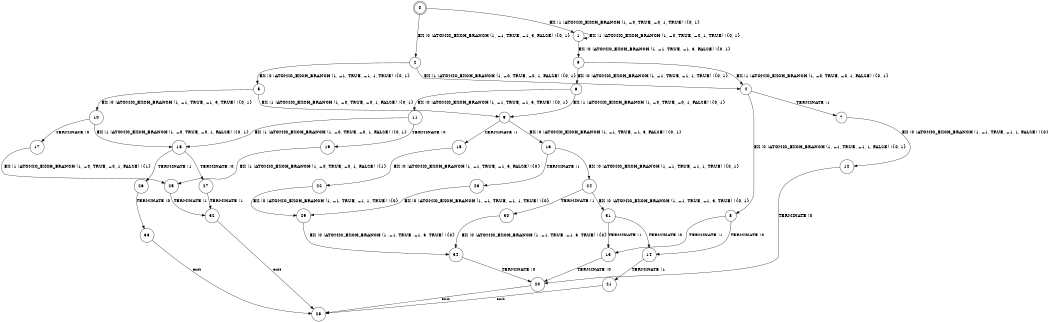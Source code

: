 digraph BCG {
size = "7, 10.5";
center = TRUE;
node [shape = circle];
0 [peripheries = 2];
0 -> 1 [label = "EX !1 !ATOMIC_EXCH_BRANCH (1, +0, TRUE, +0, 1, TRUE) !{0, 1}"];
0 -> 2 [label = "EX !0 !ATOMIC_EXCH_BRANCH (1, +1, TRUE, +1, 3, FALSE) !{0, 1}"];
1 -> 3 [label = "EX !0 !ATOMIC_EXCH_BRANCH (1, +1, TRUE, +1, 3, FALSE) !{0, 1}"];
1 -> 1 [label = "EX !1 !ATOMIC_EXCH_BRANCH (1, +0, TRUE, +0, 1, TRUE) !{0, 1}"];
2 -> 4 [label = "EX !1 !ATOMIC_EXCH_BRANCH (1, +0, TRUE, +0, 1, FALSE) !{0, 1}"];
2 -> 5 [label = "EX !0 !ATOMIC_EXCH_BRANCH (1, +1, TRUE, +1, 1, TRUE) !{0, 1}"];
3 -> 4 [label = "EX !1 !ATOMIC_EXCH_BRANCH (1, +0, TRUE, +0, 1, FALSE) !{0, 1}"];
3 -> 6 [label = "EX !0 !ATOMIC_EXCH_BRANCH (1, +1, TRUE, +1, 1, TRUE) !{0, 1}"];
4 -> 7 [label = "TERMINATE !1"];
4 -> 8 [label = "EX !0 !ATOMIC_EXCH_BRANCH (1, +1, TRUE, +1, 1, FALSE) !{0, 1}"];
5 -> 9 [label = "EX !1 !ATOMIC_EXCH_BRANCH (1, +0, TRUE, +0, 1, FALSE) !{0, 1}"];
5 -> 10 [label = "EX !0 !ATOMIC_EXCH_BRANCH (1, +1, TRUE, +1, 3, TRUE) !{0, 1}"];
6 -> 9 [label = "EX !1 !ATOMIC_EXCH_BRANCH (1, +0, TRUE, +0, 1, FALSE) !{0, 1}"];
6 -> 11 [label = "EX !0 !ATOMIC_EXCH_BRANCH (1, +1, TRUE, +1, 3, TRUE) !{0, 1}"];
7 -> 12 [label = "EX !0 !ATOMIC_EXCH_BRANCH (1, +1, TRUE, +1, 1, FALSE) !{0}"];
8 -> 13 [label = "TERMINATE !1"];
8 -> 14 [label = "TERMINATE !0"];
9 -> 15 [label = "TERMINATE !1"];
9 -> 16 [label = "EX !0 !ATOMIC_EXCH_BRANCH (1, +1, TRUE, +1, 3, FALSE) !{0, 1}"];
10 -> 17 [label = "TERMINATE !0"];
10 -> 18 [label = "EX !1 !ATOMIC_EXCH_BRANCH (1, +0, TRUE, +0, 1, FALSE) !{0, 1}"];
11 -> 19 [label = "TERMINATE !0"];
11 -> 18 [label = "EX !1 !ATOMIC_EXCH_BRANCH (1, +0, TRUE, +0, 1, FALSE) !{0, 1}"];
12 -> 20 [label = "TERMINATE !0"];
13 -> 20 [label = "TERMINATE !0"];
14 -> 21 [label = "TERMINATE !1"];
15 -> 22 [label = "EX !0 !ATOMIC_EXCH_BRANCH (1, +1, TRUE, +1, 3, FALSE) !{0}"];
16 -> 23 [label = "TERMINATE !1"];
16 -> 24 [label = "EX !0 !ATOMIC_EXCH_BRANCH (1, +1, TRUE, +1, 1, TRUE) !{0, 1}"];
17 -> 25 [label = "EX !1 !ATOMIC_EXCH_BRANCH (1, +0, TRUE, +0, 1, FALSE) !{1}"];
18 -> 26 [label = "TERMINATE !1"];
18 -> 27 [label = "TERMINATE !0"];
19 -> 25 [label = "EX !1 !ATOMIC_EXCH_BRANCH (1, +0, TRUE, +0, 1, FALSE) !{1}"];
20 -> 28 [label = "exit"];
21 -> 28 [label = "exit"];
22 -> 29 [label = "EX !0 !ATOMIC_EXCH_BRANCH (1, +1, TRUE, +1, 1, TRUE) !{0}"];
23 -> 29 [label = "EX !0 !ATOMIC_EXCH_BRANCH (1, +1, TRUE, +1, 1, TRUE) !{0}"];
24 -> 30 [label = "TERMINATE !1"];
24 -> 31 [label = "EX !0 !ATOMIC_EXCH_BRANCH (1, +1, TRUE, +1, 3, TRUE) !{0, 1}"];
25 -> 32 [label = "TERMINATE !1"];
26 -> 33 [label = "TERMINATE !0"];
27 -> 32 [label = "TERMINATE !1"];
29 -> 34 [label = "EX !0 !ATOMIC_EXCH_BRANCH (1, +1, TRUE, +1, 3, TRUE) !{0}"];
30 -> 34 [label = "EX !0 !ATOMIC_EXCH_BRANCH (1, +1, TRUE, +1, 3, TRUE) !{0}"];
31 -> 13 [label = "TERMINATE !1"];
31 -> 14 [label = "TERMINATE !0"];
32 -> 28 [label = "exit"];
33 -> 28 [label = "exit"];
34 -> 20 [label = "TERMINATE !0"];
}
